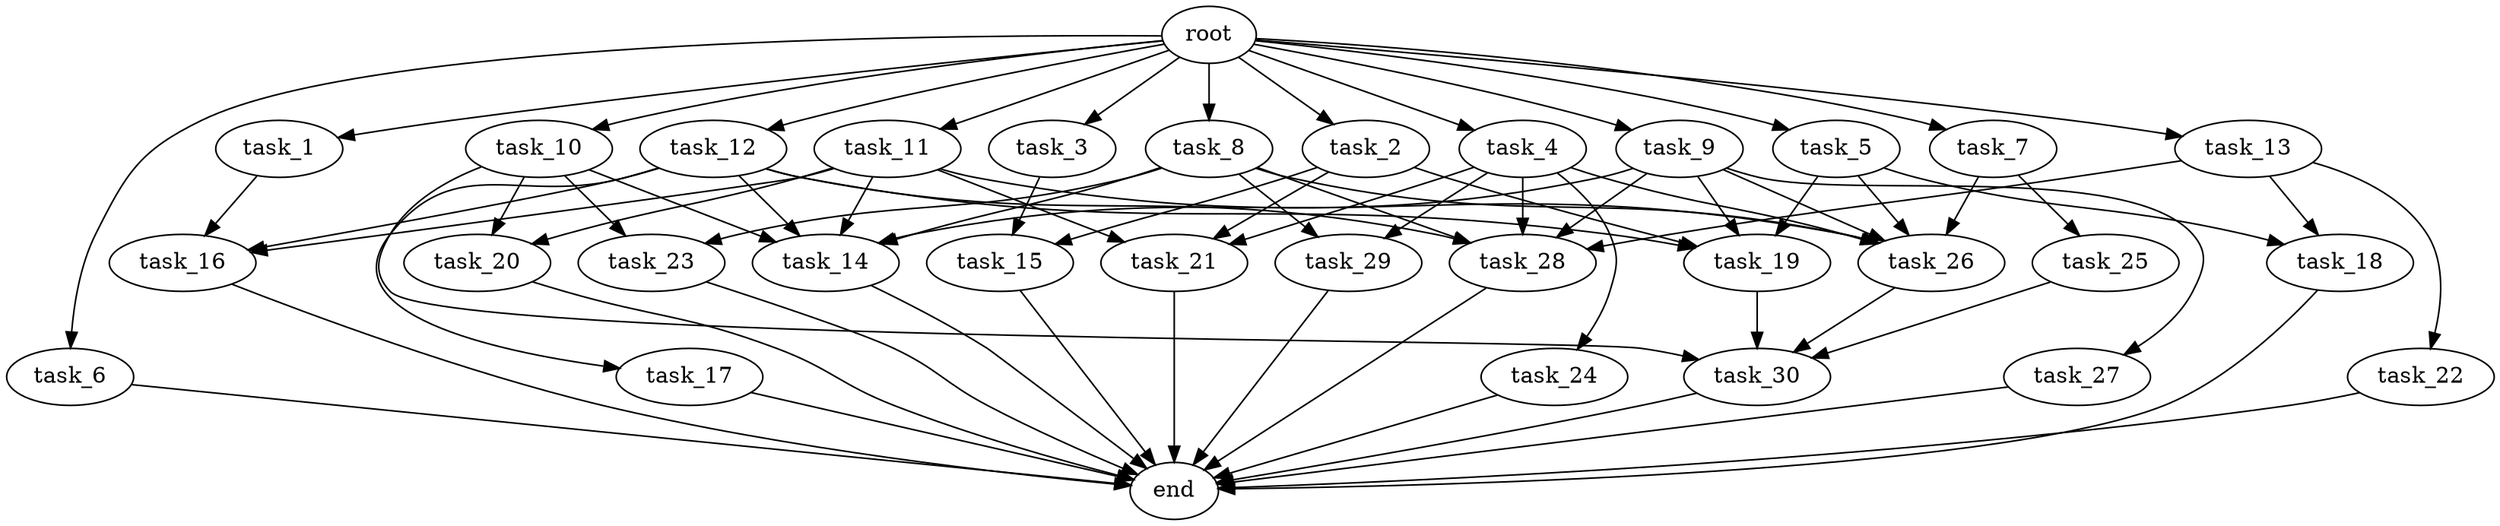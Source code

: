digraph G {
  root [size="0.000000e+00"];
  task_1 [size="8.742680e+10"];
  task_2 [size="1.490387e+10"];
  task_3 [size="5.793878e+10"];
  task_4 [size="9.248233e+10"];
  task_5 [size="3.697398e+09"];
  task_6 [size="1.416763e+10"];
  task_7 [size="6.538661e+10"];
  task_8 [size="4.712725e+10"];
  task_9 [size="9.180273e+10"];
  task_10 [size="4.589711e+09"];
  task_11 [size="7.013267e+10"];
  task_12 [size="1.306247e+10"];
  task_13 [size="1.723318e+10"];
  task_14 [size="5.005300e+09"];
  task_15 [size="3.074066e+10"];
  task_16 [size="7.937177e+10"];
  task_17 [size="4.562390e+10"];
  task_18 [size="1.707723e+10"];
  task_19 [size="5.910834e+10"];
  task_20 [size="8.178184e+10"];
  task_21 [size="1.064206e+10"];
  task_22 [size="4.971938e+10"];
  task_23 [size="7.991953e+10"];
  task_24 [size="2.206505e+10"];
  task_25 [size="8.044731e+10"];
  task_26 [size="4.262688e+10"];
  task_27 [size="8.115399e+10"];
  task_28 [size="9.821945e+10"];
  task_29 [size="6.784300e+10"];
  task_30 [size="3.243025e+10"];
  end [size="0.000000e+00"];

  root -> task_1 [size="1.000000e-12"];
  root -> task_2 [size="1.000000e-12"];
  root -> task_3 [size="1.000000e-12"];
  root -> task_4 [size="1.000000e-12"];
  root -> task_5 [size="1.000000e-12"];
  root -> task_6 [size="1.000000e-12"];
  root -> task_7 [size="1.000000e-12"];
  root -> task_8 [size="1.000000e-12"];
  root -> task_9 [size="1.000000e-12"];
  root -> task_10 [size="1.000000e-12"];
  root -> task_11 [size="1.000000e-12"];
  root -> task_12 [size="1.000000e-12"];
  root -> task_13 [size="1.000000e-12"];
  task_1 -> task_16 [size="2.645726e+08"];
  task_2 -> task_15 [size="1.537033e+08"];
  task_2 -> task_19 [size="1.477708e+08"];
  task_2 -> task_21 [size="3.547352e+07"];
  task_3 -> task_15 [size="1.537033e+08"];
  task_4 -> task_21 [size="3.547352e+07"];
  task_4 -> task_24 [size="2.206505e+08"];
  task_4 -> task_26 [size="7.104481e+07"];
  task_4 -> task_28 [size="1.964389e+08"];
  task_4 -> task_29 [size="3.392150e+08"];
  task_5 -> task_18 [size="8.538616e+07"];
  task_5 -> task_19 [size="1.477708e+08"];
  task_5 -> task_26 [size="7.104481e+07"];
  task_6 -> end [size="1.000000e-12"];
  task_7 -> task_25 [size="8.044731e+08"];
  task_7 -> task_26 [size="7.104481e+07"];
  task_8 -> task_14 [size="1.001060e+07"];
  task_8 -> task_23 [size="3.995977e+08"];
  task_8 -> task_26 [size="7.104481e+07"];
  task_8 -> task_28 [size="1.964389e+08"];
  task_8 -> task_29 [size="3.392150e+08"];
  task_9 -> task_14 [size="1.001060e+07"];
  task_9 -> task_19 [size="1.477708e+08"];
  task_9 -> task_26 [size="7.104481e+07"];
  task_9 -> task_27 [size="8.115399e+08"];
  task_9 -> task_28 [size="1.964389e+08"];
  task_10 -> task_14 [size="1.001060e+07"];
  task_10 -> task_20 [size="4.089092e+08"];
  task_10 -> task_23 [size="3.995977e+08"];
  task_10 -> task_30 [size="8.107563e+07"];
  task_11 -> task_14 [size="1.001060e+07"];
  task_11 -> task_16 [size="2.645726e+08"];
  task_11 -> task_20 [size="4.089092e+08"];
  task_11 -> task_21 [size="3.547352e+07"];
  task_11 -> task_26 [size="7.104481e+07"];
  task_12 -> task_14 [size="1.001060e+07"];
  task_12 -> task_16 [size="2.645726e+08"];
  task_12 -> task_17 [size="4.562390e+08"];
  task_12 -> task_19 [size="1.477708e+08"];
  task_12 -> task_28 [size="1.964389e+08"];
  task_13 -> task_18 [size="8.538616e+07"];
  task_13 -> task_22 [size="4.971938e+08"];
  task_13 -> task_28 [size="1.964389e+08"];
  task_14 -> end [size="1.000000e-12"];
  task_15 -> end [size="1.000000e-12"];
  task_16 -> end [size="1.000000e-12"];
  task_17 -> end [size="1.000000e-12"];
  task_18 -> end [size="1.000000e-12"];
  task_19 -> task_30 [size="8.107563e+07"];
  task_20 -> end [size="1.000000e-12"];
  task_21 -> end [size="1.000000e-12"];
  task_22 -> end [size="1.000000e-12"];
  task_23 -> end [size="1.000000e-12"];
  task_24 -> end [size="1.000000e-12"];
  task_25 -> task_30 [size="8.107563e+07"];
  task_26 -> task_30 [size="8.107563e+07"];
  task_27 -> end [size="1.000000e-12"];
  task_28 -> end [size="1.000000e-12"];
  task_29 -> end [size="1.000000e-12"];
  task_30 -> end [size="1.000000e-12"];
}
